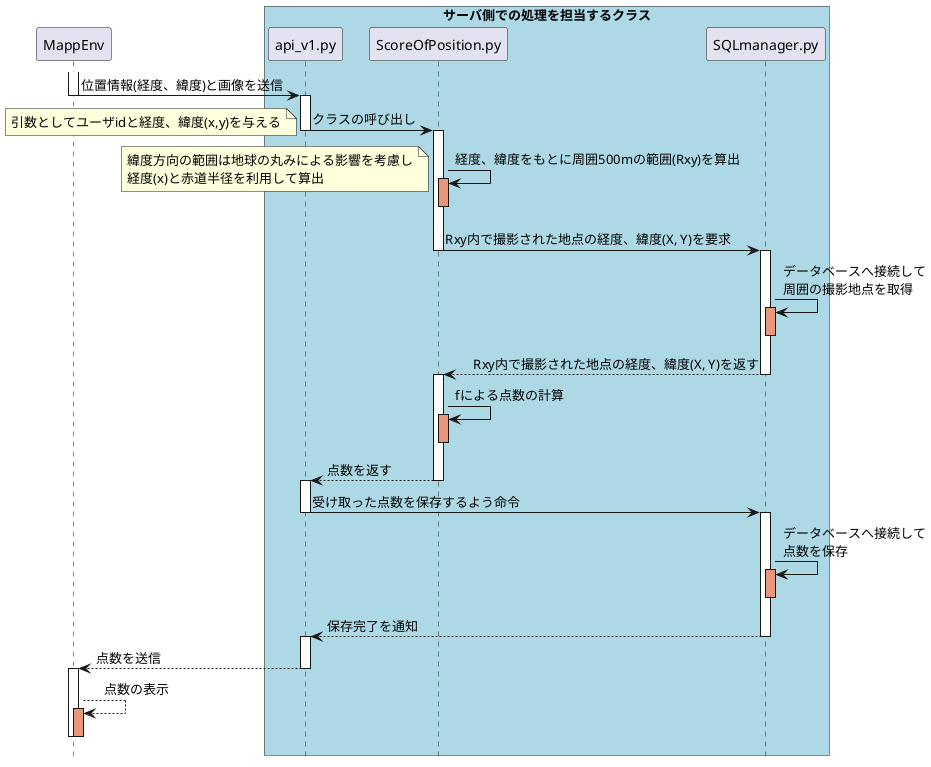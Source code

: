 @startuml

participant MappEnv as m

hide footbox
box "サーバ側での処理を担当するクラス" #LightBlue
participant api_v1.py as main
participant ScoreOfPosition.py as calc
participant SQLmanager.py as sql

end box


activate m
m-> main:位置情報(経度、緯度)と画像を送信




'group api_v1.py
deactivate m
activate main
main -> calc :クラスの呼び出し
deactivate main
activate calc
note left :引数としてユーザidと経度、緯度(x,y)を与える


'group ScoreOfPosition.py
calc ->calc:経度、緯度をもとに周囲500mの範囲(Rxy)を算出
note left: 緯度方向の範囲は地球の丸みによる影響を考慮し\n経度(x)と赤道半径を利用して算出
activate calc#darksalmon
deactivate calc

calc ->  sql :Rxy内で撮影された地点の経度、緯度(X, Y)を要求
deactivate calc



activate sql

sql -> sql :データベースへ接続して\n周囲の撮影地点を取得
activate sql #darksalmon
deactivate sql

sql -->calc :　Rxy内で撮影された地点の経度、緯度(X, Y)を返す
deactivate sql
activate calc

calc -> calc:fによる点数の計算
activate calc #darksalmon
deactivate calc
calc --> main : 点数を返す
deactivate calc
'end
activate main
main -> sql:受け取った点数を保存するよう命令
deactivate main
activate sql

sql -> sql :データベースへ接続して\n点数を保存
activate sql #darksalmon
deactivate sql

sql --> main:保存完了を通知
deactivate sql
activate main

main -->m:点数を送信
deactivate main
activate m
'end



m --> m:　点数の表示
activate m#darksalmon
deactivate m
deactivate m



@enduml